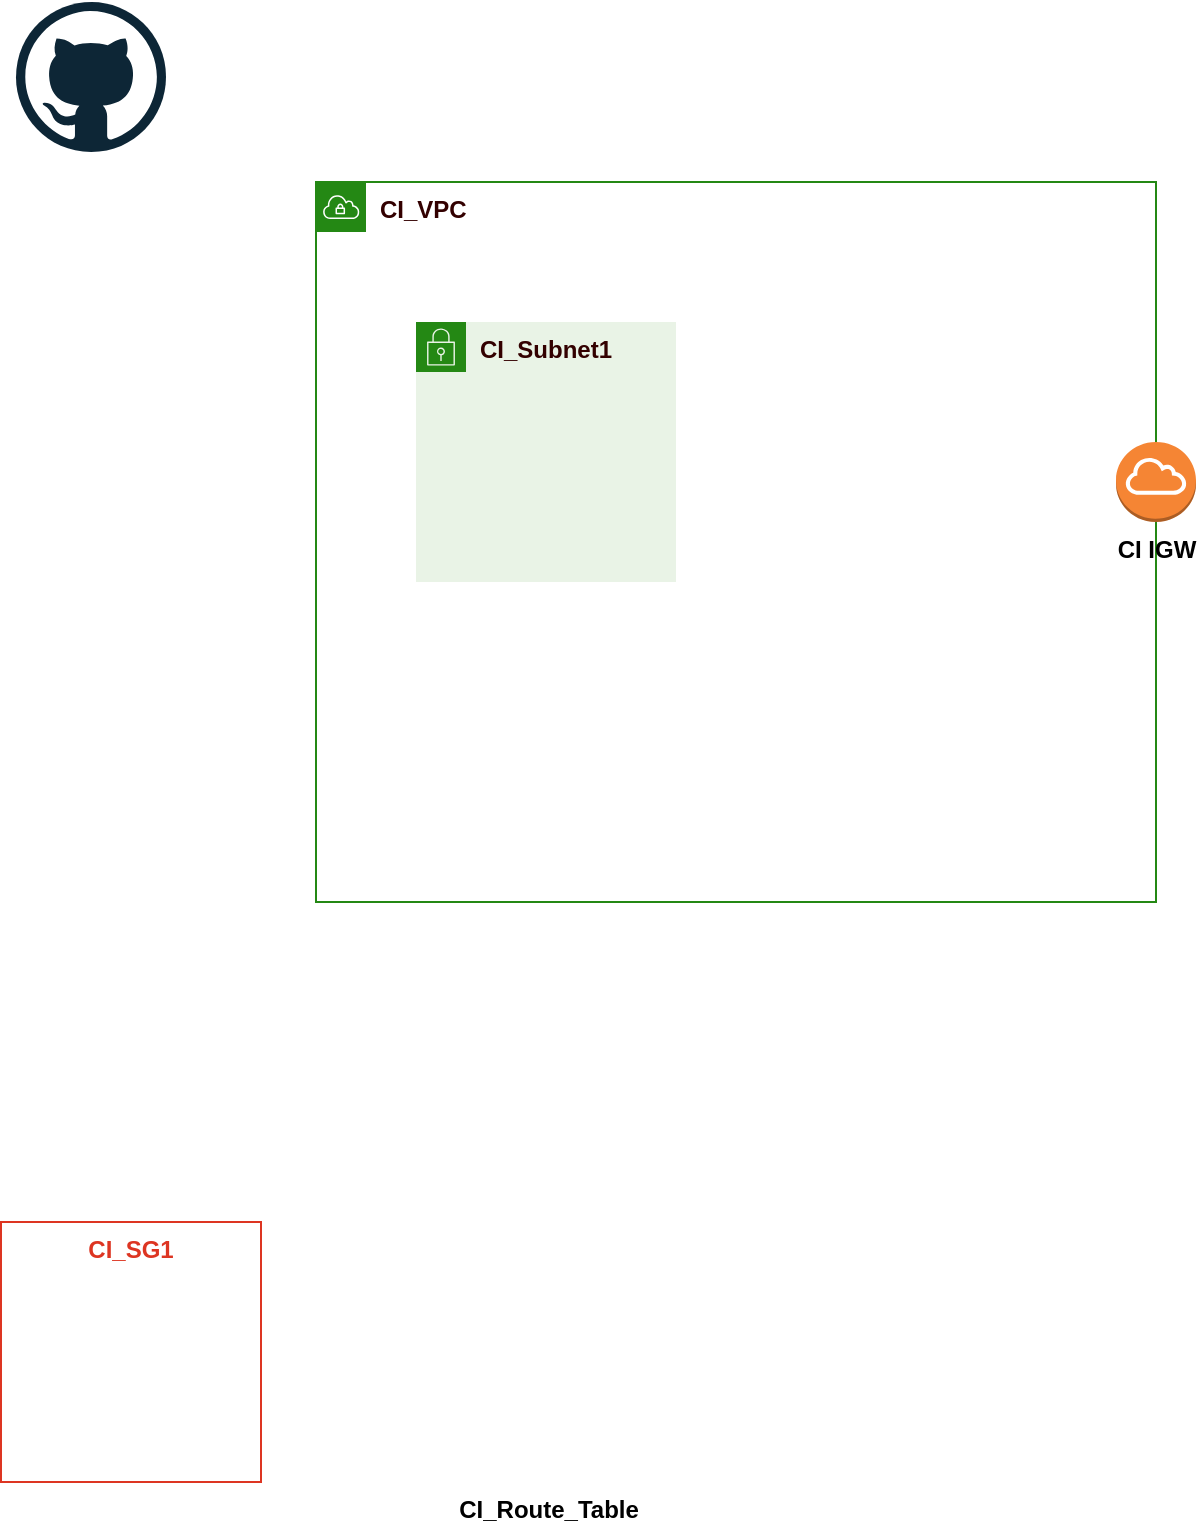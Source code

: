 <mxfile version="13.5.4" type="github">
  <diagram id="IL6vHZlLv8U_gCCPJIst" name="Page-1">
    <mxGraphModel dx="1038" dy="548" grid="1" gridSize="10" guides="1" tooltips="1" connect="1" arrows="1" fold="1" page="1" pageScale="1" pageWidth="850" pageHeight="1100" background="none" math="0" shadow="0">
      <root>
        <mxCell id="0" />
        <mxCell id="1" parent="0" />
        <mxCell id="4LQmboebLZSfo6HgDttR-1" value="&lt;b&gt;&lt;font color=&quot;#330000&quot;&gt;CI_VPC&lt;/font&gt;&lt;/b&gt;" style="points=[[0,0],[0.25,0],[0.5,0],[0.75,0],[1,0],[1,0.25],[1,0.5],[1,0.75],[1,1],[0.75,1],[0.5,1],[0.25,1],[0,1],[0,0.75],[0,0.5],[0,0.25]];outlineConnect=0;gradientColor=none;html=1;whiteSpace=wrap;fontSize=12;fontStyle=0;shape=mxgraph.aws4.group;grIcon=mxgraph.aws4.group_vpc;strokeColor=#248814;fillColor=none;verticalAlign=top;align=left;spacingLeft=30;fontColor=#AAB7B8;dashed=0;" vertex="1" parent="1">
          <mxGeometry x="210" y="120" width="420" height="360" as="geometry" />
        </mxCell>
        <mxCell id="4LQmboebLZSfo6HgDttR-2" value="" style="dashed=0;outlineConnect=0;html=1;align=center;labelPosition=center;verticalLabelPosition=bottom;verticalAlign=top;shape=mxgraph.weblogos.github" vertex="1" parent="1">
          <mxGeometry x="60" y="30" width="75" height="75" as="geometry" />
        </mxCell>
        <mxCell id="4LQmboebLZSfo6HgDttR-4" value="" style="shape=image;html=1;verticalAlign=top;verticalLabelPosition=bottom;labelBackgroundColor=#ffffff;imageAspect=0;aspect=fixed;image=https://cdn3.iconfinder.com/data/icons/logos-and-brands-adobe/512/97_Docker-128.png" vertex="1" parent="1">
          <mxGeometry x="52.5" y="140" width="90" height="90" as="geometry" />
        </mxCell>
        <mxCell id="4LQmboebLZSfo6HgDttR-8" value="&lt;font color=&quot;#330000&quot;&gt;&lt;b&gt;CI_Subnet1&lt;/b&gt;&lt;/font&gt;" style="points=[[0,0],[0.25,0],[0.5,0],[0.75,0],[1,0],[1,0.25],[1,0.5],[1,0.75],[1,1],[0.75,1],[0.5,1],[0.25,1],[0,1],[0,0.75],[0,0.5],[0,0.25]];outlineConnect=0;gradientColor=none;html=1;whiteSpace=wrap;fontSize=12;fontStyle=0;shape=mxgraph.aws4.group;grIcon=mxgraph.aws4.group_security_group;grStroke=0;strokeColor=#248814;fillColor=#E9F3E6;verticalAlign=top;align=left;spacingLeft=30;fontColor=#248814;dashed=0;" vertex="1" parent="1">
          <mxGeometry x="260" y="190" width="130" height="130" as="geometry" />
        </mxCell>
        <mxCell id="4LQmboebLZSfo6HgDttR-9" value="CI_SG1" style="fillColor=none;strokeColor=#DD3522;verticalAlign=top;fontStyle=1;fontColor=#DD3522;" vertex="1" parent="1">
          <mxGeometry x="52.5" y="640" width="130" height="130" as="geometry" />
        </mxCell>
        <mxCell id="4LQmboebLZSfo6HgDttR-10" value="&lt;b&gt;CI IGW&lt;/b&gt;" style="outlineConnect=0;dashed=0;verticalLabelPosition=bottom;verticalAlign=top;align=center;html=1;shape=mxgraph.aws3.internet_gateway;fillColor=#F58534;gradientColor=none;" vertex="1" parent="1">
          <mxGeometry x="610" y="250" width="40" height="40" as="geometry" />
        </mxCell>
        <mxCell id="4LQmboebLZSfo6HgDttR-12" value="&lt;b&gt;CI_Route_Table&lt;/b&gt;" style="shape=image;html=1;verticalAlign=top;verticalLabelPosition=bottom;labelBackgroundColor=#ffffff;imageAspect=0;aspect=fixed;image=https://cdn0.iconfinder.com/data/icons/icocentre-free-icons/128/f-table-row_128-128.png" vertex="1" parent="1">
          <mxGeometry x="262" y="642" width="128" height="128" as="geometry" />
        </mxCell>
      </root>
    </mxGraphModel>
  </diagram>
</mxfile>
